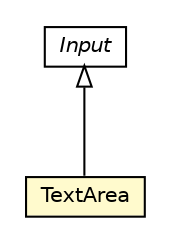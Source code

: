 #!/usr/local/bin/dot
#
# Class diagram 
# Generated by UMLGraph version R5_6-24-gf6e263 (http://www.umlgraph.org/)
#

digraph G {
	edge [fontname="Helvetica",fontsize=10,labelfontname="Helvetica",labelfontsize=10];
	node [fontname="Helvetica",fontsize=10,shape=plaintext];
	nodesep=0.25;
	ranksep=0.5;
	// org.universAAL.middleware.ui.rdf.TextArea
	c400097 [label=<<table title="org.universAAL.middleware.ui.rdf.TextArea" border="0" cellborder="1" cellspacing="0" cellpadding="2" port="p" bgcolor="lemonChiffon" href="./TextArea.html">
		<tr><td><table border="0" cellspacing="0" cellpadding="1">
<tr><td align="center" balign="center"> TextArea </td></tr>
		</table></td></tr>
		</table>>, URL="./TextArea.html", fontname="Helvetica", fontcolor="black", fontsize=10.0];
	// org.universAAL.middleware.ui.rdf.Input
	c400101 [label=<<table title="org.universAAL.middleware.ui.rdf.Input" border="0" cellborder="1" cellspacing="0" cellpadding="2" port="p" href="./Input.html">
		<tr><td><table border="0" cellspacing="0" cellpadding="1">
<tr><td align="center" balign="center"><font face="Helvetica-Oblique"> Input </font></td></tr>
		</table></td></tr>
		</table>>, URL="./Input.html", fontname="Helvetica", fontcolor="black", fontsize=10.0];
	//org.universAAL.middleware.ui.rdf.TextArea extends org.universAAL.middleware.ui.rdf.Input
	c400101:p -> c400097:p [dir=back,arrowtail=empty];
}

